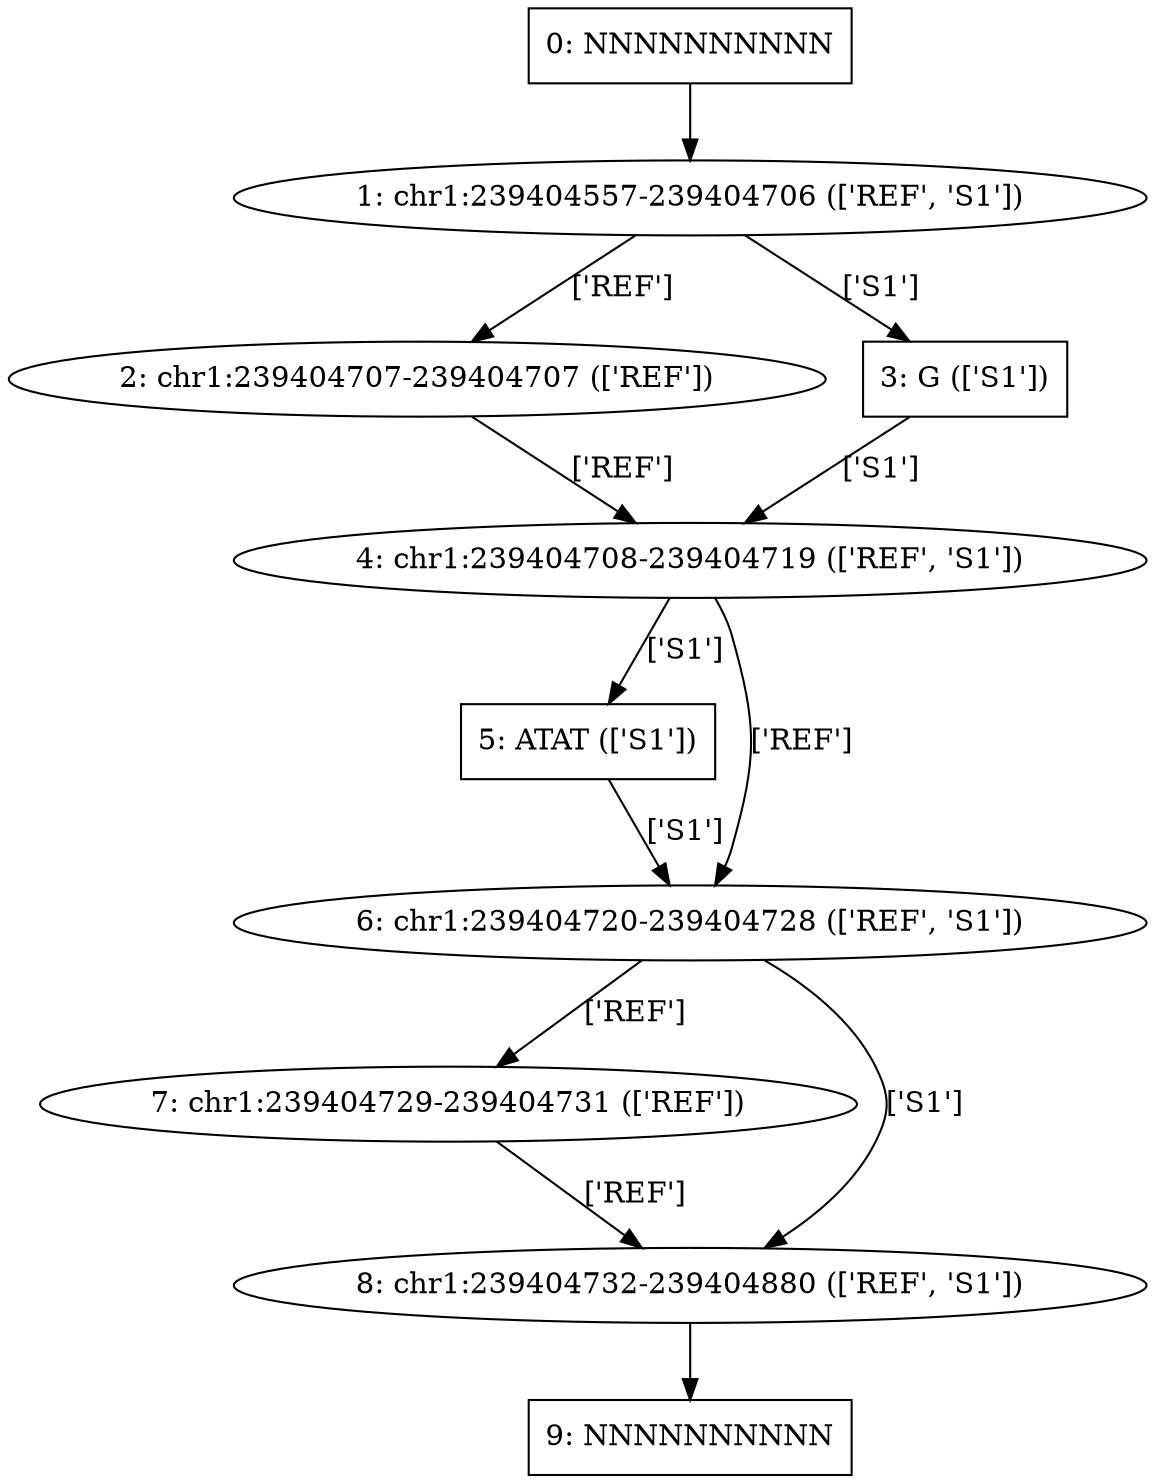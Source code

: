 digraph paragraph_export {
node_0 [label="0: NNNNNNNNNN" shape=box];
node_1 [label="1: chr1:239404557-239404706 (['REF', 'S1'])" shape=ellipse];
node_2 [label="2: chr1:239404707-239404707 (['REF'])" shape=ellipse];
node_3 [label="3: G (['S1'])" shape=box];
node_4 [label="4: chr1:239404708-239404719 (['REF', 'S1'])" shape=ellipse];
node_5 [label="5: ATAT (['S1'])" shape=box];
node_6 [label="6: chr1:239404720-239404728 (['REF', 'S1'])" shape=ellipse];
node_7 [label="7: chr1:239404729-239404731 (['REF'])" shape=ellipse];
node_8 [label="8: chr1:239404732-239404880 (['REF', 'S1'])" shape=ellipse];
node_9 [label="9: NNNNNNNNNN" shape=box];
node_3 -> node_4  [label="['S1']"];
node_5 -> node_6  [label="['S1']"];
node_1 -> node_3  [label="['S1']"];
node_1 -> node_2  [label="['REF']"];
node_2 -> node_4  [label="['REF']"];
node_6 -> node_7  [label="['REF']"];
node_6 -> node_8  [label="['S1']"];
node_7 -> node_8  [label="['REF']"];
node_8 -> node_9  [label=""];
node_4 -> node_5  [label="['S1']"];
node_4 -> node_6  [label="['REF']"];
node_0 -> node_1  [label=""];
}

